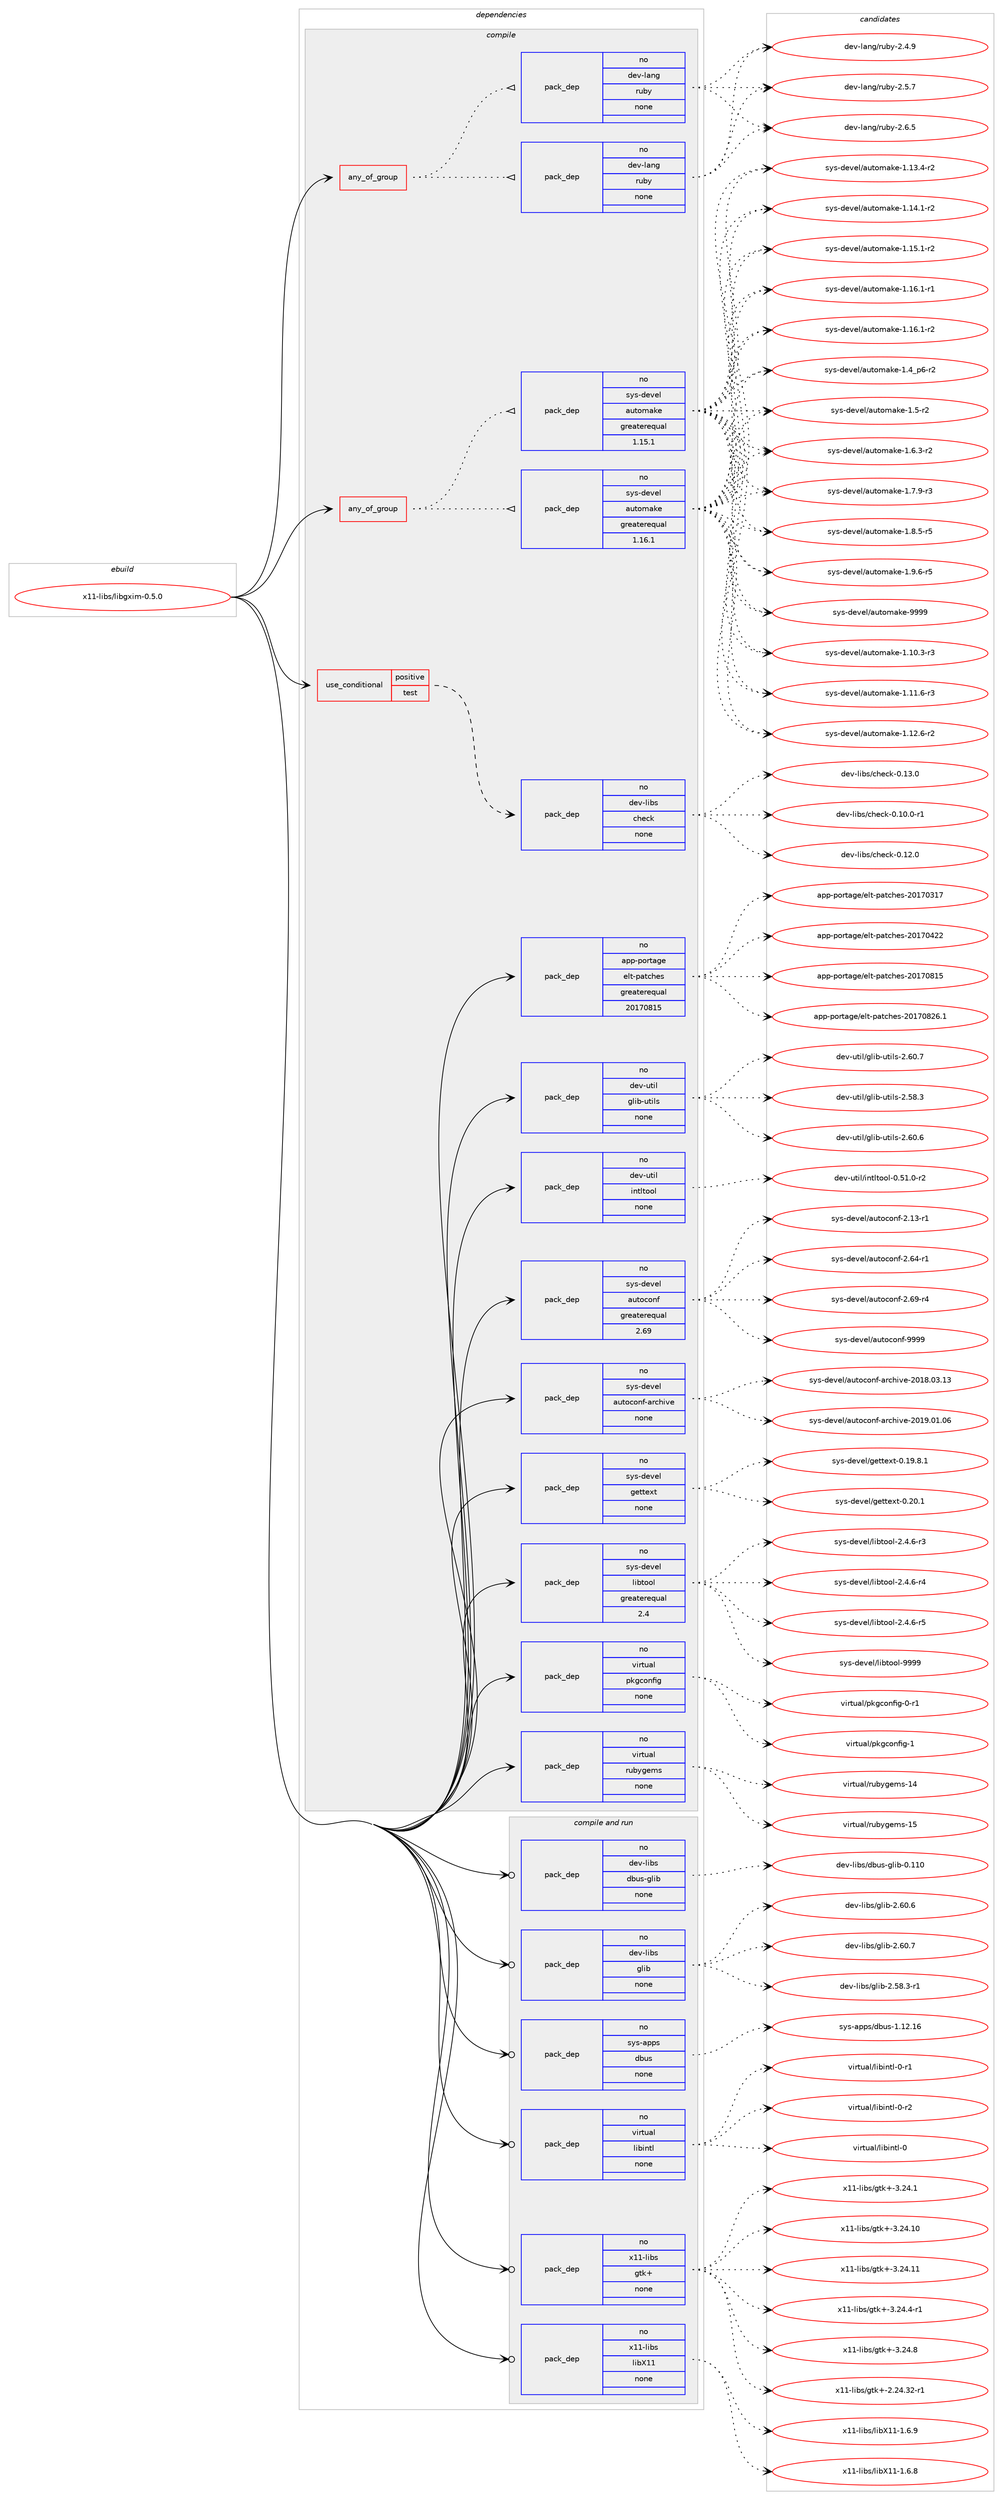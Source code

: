 digraph prolog {

# *************
# Graph options
# *************

newrank=true;
concentrate=true;
compound=true;
graph [rankdir=LR,fontname=Helvetica,fontsize=10,ranksep=1.5];#, ranksep=2.5, nodesep=0.2];
edge  [arrowhead=vee];
node  [fontname=Helvetica,fontsize=10];

# **********
# The ebuild
# **********

subgraph cluster_leftcol {
color=gray;
rank=same;
label=<<i>ebuild</i>>;
id [label="x11-libs/libgxim-0.5.0", color=red, width=4, href="../x11-libs/libgxim-0.5.0.svg"];
}

# ****************
# The dependencies
# ****************

subgraph cluster_midcol {
color=gray;
label=<<i>dependencies</i>>;
subgraph cluster_compile {
fillcolor="#eeeeee";
style=filled;
label=<<i>compile</i>>;
subgraph any15992 {
dependency916825 [label=<<TABLE BORDER="0" CELLBORDER="1" CELLSPACING="0" CELLPADDING="4"><TR><TD CELLPADDING="10">any_of_group</TD></TR></TABLE>>, shape=none, color=red];subgraph pack680795 {
dependency916826 [label=<<TABLE BORDER="0" CELLBORDER="1" CELLSPACING="0" CELLPADDING="4" WIDTH="220"><TR><TD ROWSPAN="6" CELLPADDING="30">pack_dep</TD></TR><TR><TD WIDTH="110">no</TD></TR><TR><TD>dev-lang</TD></TR><TR><TD>ruby</TD></TR><TR><TD>none</TD></TR><TR><TD></TD></TR></TABLE>>, shape=none, color=blue];
}
dependency916825:e -> dependency916826:w [weight=20,style="dotted",arrowhead="oinv"];
subgraph pack680796 {
dependency916827 [label=<<TABLE BORDER="0" CELLBORDER="1" CELLSPACING="0" CELLPADDING="4" WIDTH="220"><TR><TD ROWSPAN="6" CELLPADDING="30">pack_dep</TD></TR><TR><TD WIDTH="110">no</TD></TR><TR><TD>dev-lang</TD></TR><TR><TD>ruby</TD></TR><TR><TD>none</TD></TR><TR><TD></TD></TR></TABLE>>, shape=none, color=blue];
}
dependency916825:e -> dependency916827:w [weight=20,style="dotted",arrowhead="oinv"];
}
id:e -> dependency916825:w [weight=20,style="solid",arrowhead="vee"];
subgraph any15993 {
dependency916828 [label=<<TABLE BORDER="0" CELLBORDER="1" CELLSPACING="0" CELLPADDING="4"><TR><TD CELLPADDING="10">any_of_group</TD></TR></TABLE>>, shape=none, color=red];subgraph pack680797 {
dependency916829 [label=<<TABLE BORDER="0" CELLBORDER="1" CELLSPACING="0" CELLPADDING="4" WIDTH="220"><TR><TD ROWSPAN="6" CELLPADDING="30">pack_dep</TD></TR><TR><TD WIDTH="110">no</TD></TR><TR><TD>sys-devel</TD></TR><TR><TD>automake</TD></TR><TR><TD>greaterequal</TD></TR><TR><TD>1.16.1</TD></TR></TABLE>>, shape=none, color=blue];
}
dependency916828:e -> dependency916829:w [weight=20,style="dotted",arrowhead="oinv"];
subgraph pack680798 {
dependency916830 [label=<<TABLE BORDER="0" CELLBORDER="1" CELLSPACING="0" CELLPADDING="4" WIDTH="220"><TR><TD ROWSPAN="6" CELLPADDING="30">pack_dep</TD></TR><TR><TD WIDTH="110">no</TD></TR><TR><TD>sys-devel</TD></TR><TR><TD>automake</TD></TR><TR><TD>greaterequal</TD></TR><TR><TD>1.15.1</TD></TR></TABLE>>, shape=none, color=blue];
}
dependency916828:e -> dependency916830:w [weight=20,style="dotted",arrowhead="oinv"];
}
id:e -> dependency916828:w [weight=20,style="solid",arrowhead="vee"];
subgraph cond219451 {
dependency916831 [label=<<TABLE BORDER="0" CELLBORDER="1" CELLSPACING="0" CELLPADDING="4"><TR><TD ROWSPAN="3" CELLPADDING="10">use_conditional</TD></TR><TR><TD>positive</TD></TR><TR><TD>test</TD></TR></TABLE>>, shape=none, color=red];
subgraph pack680799 {
dependency916832 [label=<<TABLE BORDER="0" CELLBORDER="1" CELLSPACING="0" CELLPADDING="4" WIDTH="220"><TR><TD ROWSPAN="6" CELLPADDING="30">pack_dep</TD></TR><TR><TD WIDTH="110">no</TD></TR><TR><TD>dev-libs</TD></TR><TR><TD>check</TD></TR><TR><TD>none</TD></TR><TR><TD></TD></TR></TABLE>>, shape=none, color=blue];
}
dependency916831:e -> dependency916832:w [weight=20,style="dashed",arrowhead="vee"];
}
id:e -> dependency916831:w [weight=20,style="solid",arrowhead="vee"];
subgraph pack680800 {
dependency916833 [label=<<TABLE BORDER="0" CELLBORDER="1" CELLSPACING="0" CELLPADDING="4" WIDTH="220"><TR><TD ROWSPAN="6" CELLPADDING="30">pack_dep</TD></TR><TR><TD WIDTH="110">no</TD></TR><TR><TD>app-portage</TD></TR><TR><TD>elt-patches</TD></TR><TR><TD>greaterequal</TD></TR><TR><TD>20170815</TD></TR></TABLE>>, shape=none, color=blue];
}
id:e -> dependency916833:w [weight=20,style="solid",arrowhead="vee"];
subgraph pack680801 {
dependency916834 [label=<<TABLE BORDER="0" CELLBORDER="1" CELLSPACING="0" CELLPADDING="4" WIDTH="220"><TR><TD ROWSPAN="6" CELLPADDING="30">pack_dep</TD></TR><TR><TD WIDTH="110">no</TD></TR><TR><TD>dev-util</TD></TR><TR><TD>glib-utils</TD></TR><TR><TD>none</TD></TR><TR><TD></TD></TR></TABLE>>, shape=none, color=blue];
}
id:e -> dependency916834:w [weight=20,style="solid",arrowhead="vee"];
subgraph pack680802 {
dependency916835 [label=<<TABLE BORDER="0" CELLBORDER="1" CELLSPACING="0" CELLPADDING="4" WIDTH="220"><TR><TD ROWSPAN="6" CELLPADDING="30">pack_dep</TD></TR><TR><TD WIDTH="110">no</TD></TR><TR><TD>dev-util</TD></TR><TR><TD>intltool</TD></TR><TR><TD>none</TD></TR><TR><TD></TD></TR></TABLE>>, shape=none, color=blue];
}
id:e -> dependency916835:w [weight=20,style="solid",arrowhead="vee"];
subgraph pack680803 {
dependency916836 [label=<<TABLE BORDER="0" CELLBORDER="1" CELLSPACING="0" CELLPADDING="4" WIDTH="220"><TR><TD ROWSPAN="6" CELLPADDING="30">pack_dep</TD></TR><TR><TD WIDTH="110">no</TD></TR><TR><TD>sys-devel</TD></TR><TR><TD>autoconf</TD></TR><TR><TD>greaterequal</TD></TR><TR><TD>2.69</TD></TR></TABLE>>, shape=none, color=blue];
}
id:e -> dependency916836:w [weight=20,style="solid",arrowhead="vee"];
subgraph pack680804 {
dependency916837 [label=<<TABLE BORDER="0" CELLBORDER="1" CELLSPACING="0" CELLPADDING="4" WIDTH="220"><TR><TD ROWSPAN="6" CELLPADDING="30">pack_dep</TD></TR><TR><TD WIDTH="110">no</TD></TR><TR><TD>sys-devel</TD></TR><TR><TD>autoconf-archive</TD></TR><TR><TD>none</TD></TR><TR><TD></TD></TR></TABLE>>, shape=none, color=blue];
}
id:e -> dependency916837:w [weight=20,style="solid",arrowhead="vee"];
subgraph pack680805 {
dependency916838 [label=<<TABLE BORDER="0" CELLBORDER="1" CELLSPACING="0" CELLPADDING="4" WIDTH="220"><TR><TD ROWSPAN="6" CELLPADDING="30">pack_dep</TD></TR><TR><TD WIDTH="110">no</TD></TR><TR><TD>sys-devel</TD></TR><TR><TD>gettext</TD></TR><TR><TD>none</TD></TR><TR><TD></TD></TR></TABLE>>, shape=none, color=blue];
}
id:e -> dependency916838:w [weight=20,style="solid",arrowhead="vee"];
subgraph pack680806 {
dependency916839 [label=<<TABLE BORDER="0" CELLBORDER="1" CELLSPACING="0" CELLPADDING="4" WIDTH="220"><TR><TD ROWSPAN="6" CELLPADDING="30">pack_dep</TD></TR><TR><TD WIDTH="110">no</TD></TR><TR><TD>sys-devel</TD></TR><TR><TD>libtool</TD></TR><TR><TD>greaterequal</TD></TR><TR><TD>2.4</TD></TR></TABLE>>, shape=none, color=blue];
}
id:e -> dependency916839:w [weight=20,style="solid",arrowhead="vee"];
subgraph pack680807 {
dependency916840 [label=<<TABLE BORDER="0" CELLBORDER="1" CELLSPACING="0" CELLPADDING="4" WIDTH="220"><TR><TD ROWSPAN="6" CELLPADDING="30">pack_dep</TD></TR><TR><TD WIDTH="110">no</TD></TR><TR><TD>virtual</TD></TR><TR><TD>pkgconfig</TD></TR><TR><TD>none</TD></TR><TR><TD></TD></TR></TABLE>>, shape=none, color=blue];
}
id:e -> dependency916840:w [weight=20,style="solid",arrowhead="vee"];
subgraph pack680808 {
dependency916841 [label=<<TABLE BORDER="0" CELLBORDER="1" CELLSPACING="0" CELLPADDING="4" WIDTH="220"><TR><TD ROWSPAN="6" CELLPADDING="30">pack_dep</TD></TR><TR><TD WIDTH="110">no</TD></TR><TR><TD>virtual</TD></TR><TR><TD>rubygems</TD></TR><TR><TD>none</TD></TR><TR><TD></TD></TR></TABLE>>, shape=none, color=blue];
}
id:e -> dependency916841:w [weight=20,style="solid",arrowhead="vee"];
}
subgraph cluster_compileandrun {
fillcolor="#eeeeee";
style=filled;
label=<<i>compile and run</i>>;
subgraph pack680809 {
dependency916842 [label=<<TABLE BORDER="0" CELLBORDER="1" CELLSPACING="0" CELLPADDING="4" WIDTH="220"><TR><TD ROWSPAN="6" CELLPADDING="30">pack_dep</TD></TR><TR><TD WIDTH="110">no</TD></TR><TR><TD>dev-libs</TD></TR><TR><TD>dbus-glib</TD></TR><TR><TD>none</TD></TR><TR><TD></TD></TR></TABLE>>, shape=none, color=blue];
}
id:e -> dependency916842:w [weight=20,style="solid",arrowhead="odotvee"];
subgraph pack680810 {
dependency916843 [label=<<TABLE BORDER="0" CELLBORDER="1" CELLSPACING="0" CELLPADDING="4" WIDTH="220"><TR><TD ROWSPAN="6" CELLPADDING="30">pack_dep</TD></TR><TR><TD WIDTH="110">no</TD></TR><TR><TD>dev-libs</TD></TR><TR><TD>glib</TD></TR><TR><TD>none</TD></TR><TR><TD></TD></TR></TABLE>>, shape=none, color=blue];
}
id:e -> dependency916843:w [weight=20,style="solid",arrowhead="odotvee"];
subgraph pack680811 {
dependency916844 [label=<<TABLE BORDER="0" CELLBORDER="1" CELLSPACING="0" CELLPADDING="4" WIDTH="220"><TR><TD ROWSPAN="6" CELLPADDING="30">pack_dep</TD></TR><TR><TD WIDTH="110">no</TD></TR><TR><TD>sys-apps</TD></TR><TR><TD>dbus</TD></TR><TR><TD>none</TD></TR><TR><TD></TD></TR></TABLE>>, shape=none, color=blue];
}
id:e -> dependency916844:w [weight=20,style="solid",arrowhead="odotvee"];
subgraph pack680812 {
dependency916845 [label=<<TABLE BORDER="0" CELLBORDER="1" CELLSPACING="0" CELLPADDING="4" WIDTH="220"><TR><TD ROWSPAN="6" CELLPADDING="30">pack_dep</TD></TR><TR><TD WIDTH="110">no</TD></TR><TR><TD>virtual</TD></TR><TR><TD>libintl</TD></TR><TR><TD>none</TD></TR><TR><TD></TD></TR></TABLE>>, shape=none, color=blue];
}
id:e -> dependency916845:w [weight=20,style="solid",arrowhead="odotvee"];
subgraph pack680813 {
dependency916846 [label=<<TABLE BORDER="0" CELLBORDER="1" CELLSPACING="0" CELLPADDING="4" WIDTH="220"><TR><TD ROWSPAN="6" CELLPADDING="30">pack_dep</TD></TR><TR><TD WIDTH="110">no</TD></TR><TR><TD>x11-libs</TD></TR><TR><TD>gtk+</TD></TR><TR><TD>none</TD></TR><TR><TD></TD></TR></TABLE>>, shape=none, color=blue];
}
id:e -> dependency916846:w [weight=20,style="solid",arrowhead="odotvee"];
subgraph pack680814 {
dependency916847 [label=<<TABLE BORDER="0" CELLBORDER="1" CELLSPACING="0" CELLPADDING="4" WIDTH="220"><TR><TD ROWSPAN="6" CELLPADDING="30">pack_dep</TD></TR><TR><TD WIDTH="110">no</TD></TR><TR><TD>x11-libs</TD></TR><TR><TD>libX11</TD></TR><TR><TD>none</TD></TR><TR><TD></TD></TR></TABLE>>, shape=none, color=blue];
}
id:e -> dependency916847:w [weight=20,style="solid",arrowhead="odotvee"];
}
subgraph cluster_run {
fillcolor="#eeeeee";
style=filled;
label=<<i>run</i>>;
}
}

# **************
# The candidates
# **************

subgraph cluster_choices {
rank=same;
color=gray;
label=<<i>candidates</i>>;

subgraph choice680795 {
color=black;
nodesep=1;
choice10010111845108971101034711411798121455046524657 [label="dev-lang/ruby-2.4.9", color=red, width=4,href="../dev-lang/ruby-2.4.9.svg"];
choice10010111845108971101034711411798121455046534655 [label="dev-lang/ruby-2.5.7", color=red, width=4,href="../dev-lang/ruby-2.5.7.svg"];
choice10010111845108971101034711411798121455046544653 [label="dev-lang/ruby-2.6.5", color=red, width=4,href="../dev-lang/ruby-2.6.5.svg"];
dependency916826:e -> choice10010111845108971101034711411798121455046524657:w [style=dotted,weight="100"];
dependency916826:e -> choice10010111845108971101034711411798121455046534655:w [style=dotted,weight="100"];
dependency916826:e -> choice10010111845108971101034711411798121455046544653:w [style=dotted,weight="100"];
}
subgraph choice680796 {
color=black;
nodesep=1;
choice10010111845108971101034711411798121455046524657 [label="dev-lang/ruby-2.4.9", color=red, width=4,href="../dev-lang/ruby-2.4.9.svg"];
choice10010111845108971101034711411798121455046534655 [label="dev-lang/ruby-2.5.7", color=red, width=4,href="../dev-lang/ruby-2.5.7.svg"];
choice10010111845108971101034711411798121455046544653 [label="dev-lang/ruby-2.6.5", color=red, width=4,href="../dev-lang/ruby-2.6.5.svg"];
dependency916827:e -> choice10010111845108971101034711411798121455046524657:w [style=dotted,weight="100"];
dependency916827:e -> choice10010111845108971101034711411798121455046534655:w [style=dotted,weight="100"];
dependency916827:e -> choice10010111845108971101034711411798121455046544653:w [style=dotted,weight="100"];
}
subgraph choice680797 {
color=black;
nodesep=1;
choice11512111545100101118101108479711711611110997107101454946494846514511451 [label="sys-devel/automake-1.10.3-r3", color=red, width=4,href="../sys-devel/automake-1.10.3-r3.svg"];
choice11512111545100101118101108479711711611110997107101454946494946544511451 [label="sys-devel/automake-1.11.6-r3", color=red, width=4,href="../sys-devel/automake-1.11.6-r3.svg"];
choice11512111545100101118101108479711711611110997107101454946495046544511450 [label="sys-devel/automake-1.12.6-r2", color=red, width=4,href="../sys-devel/automake-1.12.6-r2.svg"];
choice11512111545100101118101108479711711611110997107101454946495146524511450 [label="sys-devel/automake-1.13.4-r2", color=red, width=4,href="../sys-devel/automake-1.13.4-r2.svg"];
choice11512111545100101118101108479711711611110997107101454946495246494511450 [label="sys-devel/automake-1.14.1-r2", color=red, width=4,href="../sys-devel/automake-1.14.1-r2.svg"];
choice11512111545100101118101108479711711611110997107101454946495346494511450 [label="sys-devel/automake-1.15.1-r2", color=red, width=4,href="../sys-devel/automake-1.15.1-r2.svg"];
choice11512111545100101118101108479711711611110997107101454946495446494511449 [label="sys-devel/automake-1.16.1-r1", color=red, width=4,href="../sys-devel/automake-1.16.1-r1.svg"];
choice11512111545100101118101108479711711611110997107101454946495446494511450 [label="sys-devel/automake-1.16.1-r2", color=red, width=4,href="../sys-devel/automake-1.16.1-r2.svg"];
choice115121115451001011181011084797117116111109971071014549465295112544511450 [label="sys-devel/automake-1.4_p6-r2", color=red, width=4,href="../sys-devel/automake-1.4_p6-r2.svg"];
choice11512111545100101118101108479711711611110997107101454946534511450 [label="sys-devel/automake-1.5-r2", color=red, width=4,href="../sys-devel/automake-1.5-r2.svg"];
choice115121115451001011181011084797117116111109971071014549465446514511450 [label="sys-devel/automake-1.6.3-r2", color=red, width=4,href="../sys-devel/automake-1.6.3-r2.svg"];
choice115121115451001011181011084797117116111109971071014549465546574511451 [label="sys-devel/automake-1.7.9-r3", color=red, width=4,href="../sys-devel/automake-1.7.9-r3.svg"];
choice115121115451001011181011084797117116111109971071014549465646534511453 [label="sys-devel/automake-1.8.5-r5", color=red, width=4,href="../sys-devel/automake-1.8.5-r5.svg"];
choice115121115451001011181011084797117116111109971071014549465746544511453 [label="sys-devel/automake-1.9.6-r5", color=red, width=4,href="../sys-devel/automake-1.9.6-r5.svg"];
choice115121115451001011181011084797117116111109971071014557575757 [label="sys-devel/automake-9999", color=red, width=4,href="../sys-devel/automake-9999.svg"];
dependency916829:e -> choice11512111545100101118101108479711711611110997107101454946494846514511451:w [style=dotted,weight="100"];
dependency916829:e -> choice11512111545100101118101108479711711611110997107101454946494946544511451:w [style=dotted,weight="100"];
dependency916829:e -> choice11512111545100101118101108479711711611110997107101454946495046544511450:w [style=dotted,weight="100"];
dependency916829:e -> choice11512111545100101118101108479711711611110997107101454946495146524511450:w [style=dotted,weight="100"];
dependency916829:e -> choice11512111545100101118101108479711711611110997107101454946495246494511450:w [style=dotted,weight="100"];
dependency916829:e -> choice11512111545100101118101108479711711611110997107101454946495346494511450:w [style=dotted,weight="100"];
dependency916829:e -> choice11512111545100101118101108479711711611110997107101454946495446494511449:w [style=dotted,weight="100"];
dependency916829:e -> choice11512111545100101118101108479711711611110997107101454946495446494511450:w [style=dotted,weight="100"];
dependency916829:e -> choice115121115451001011181011084797117116111109971071014549465295112544511450:w [style=dotted,weight="100"];
dependency916829:e -> choice11512111545100101118101108479711711611110997107101454946534511450:w [style=dotted,weight="100"];
dependency916829:e -> choice115121115451001011181011084797117116111109971071014549465446514511450:w [style=dotted,weight="100"];
dependency916829:e -> choice115121115451001011181011084797117116111109971071014549465546574511451:w [style=dotted,weight="100"];
dependency916829:e -> choice115121115451001011181011084797117116111109971071014549465646534511453:w [style=dotted,weight="100"];
dependency916829:e -> choice115121115451001011181011084797117116111109971071014549465746544511453:w [style=dotted,weight="100"];
dependency916829:e -> choice115121115451001011181011084797117116111109971071014557575757:w [style=dotted,weight="100"];
}
subgraph choice680798 {
color=black;
nodesep=1;
choice11512111545100101118101108479711711611110997107101454946494846514511451 [label="sys-devel/automake-1.10.3-r3", color=red, width=4,href="../sys-devel/automake-1.10.3-r3.svg"];
choice11512111545100101118101108479711711611110997107101454946494946544511451 [label="sys-devel/automake-1.11.6-r3", color=red, width=4,href="../sys-devel/automake-1.11.6-r3.svg"];
choice11512111545100101118101108479711711611110997107101454946495046544511450 [label="sys-devel/automake-1.12.6-r2", color=red, width=4,href="../sys-devel/automake-1.12.6-r2.svg"];
choice11512111545100101118101108479711711611110997107101454946495146524511450 [label="sys-devel/automake-1.13.4-r2", color=red, width=4,href="../sys-devel/automake-1.13.4-r2.svg"];
choice11512111545100101118101108479711711611110997107101454946495246494511450 [label="sys-devel/automake-1.14.1-r2", color=red, width=4,href="../sys-devel/automake-1.14.1-r2.svg"];
choice11512111545100101118101108479711711611110997107101454946495346494511450 [label="sys-devel/automake-1.15.1-r2", color=red, width=4,href="../sys-devel/automake-1.15.1-r2.svg"];
choice11512111545100101118101108479711711611110997107101454946495446494511449 [label="sys-devel/automake-1.16.1-r1", color=red, width=4,href="../sys-devel/automake-1.16.1-r1.svg"];
choice11512111545100101118101108479711711611110997107101454946495446494511450 [label="sys-devel/automake-1.16.1-r2", color=red, width=4,href="../sys-devel/automake-1.16.1-r2.svg"];
choice115121115451001011181011084797117116111109971071014549465295112544511450 [label="sys-devel/automake-1.4_p6-r2", color=red, width=4,href="../sys-devel/automake-1.4_p6-r2.svg"];
choice11512111545100101118101108479711711611110997107101454946534511450 [label="sys-devel/automake-1.5-r2", color=red, width=4,href="../sys-devel/automake-1.5-r2.svg"];
choice115121115451001011181011084797117116111109971071014549465446514511450 [label="sys-devel/automake-1.6.3-r2", color=red, width=4,href="../sys-devel/automake-1.6.3-r2.svg"];
choice115121115451001011181011084797117116111109971071014549465546574511451 [label="sys-devel/automake-1.7.9-r3", color=red, width=4,href="../sys-devel/automake-1.7.9-r3.svg"];
choice115121115451001011181011084797117116111109971071014549465646534511453 [label="sys-devel/automake-1.8.5-r5", color=red, width=4,href="../sys-devel/automake-1.8.5-r5.svg"];
choice115121115451001011181011084797117116111109971071014549465746544511453 [label="sys-devel/automake-1.9.6-r5", color=red, width=4,href="../sys-devel/automake-1.9.6-r5.svg"];
choice115121115451001011181011084797117116111109971071014557575757 [label="sys-devel/automake-9999", color=red, width=4,href="../sys-devel/automake-9999.svg"];
dependency916830:e -> choice11512111545100101118101108479711711611110997107101454946494846514511451:w [style=dotted,weight="100"];
dependency916830:e -> choice11512111545100101118101108479711711611110997107101454946494946544511451:w [style=dotted,weight="100"];
dependency916830:e -> choice11512111545100101118101108479711711611110997107101454946495046544511450:w [style=dotted,weight="100"];
dependency916830:e -> choice11512111545100101118101108479711711611110997107101454946495146524511450:w [style=dotted,weight="100"];
dependency916830:e -> choice11512111545100101118101108479711711611110997107101454946495246494511450:w [style=dotted,weight="100"];
dependency916830:e -> choice11512111545100101118101108479711711611110997107101454946495346494511450:w [style=dotted,weight="100"];
dependency916830:e -> choice11512111545100101118101108479711711611110997107101454946495446494511449:w [style=dotted,weight="100"];
dependency916830:e -> choice11512111545100101118101108479711711611110997107101454946495446494511450:w [style=dotted,weight="100"];
dependency916830:e -> choice115121115451001011181011084797117116111109971071014549465295112544511450:w [style=dotted,weight="100"];
dependency916830:e -> choice11512111545100101118101108479711711611110997107101454946534511450:w [style=dotted,weight="100"];
dependency916830:e -> choice115121115451001011181011084797117116111109971071014549465446514511450:w [style=dotted,weight="100"];
dependency916830:e -> choice115121115451001011181011084797117116111109971071014549465546574511451:w [style=dotted,weight="100"];
dependency916830:e -> choice115121115451001011181011084797117116111109971071014549465646534511453:w [style=dotted,weight="100"];
dependency916830:e -> choice115121115451001011181011084797117116111109971071014549465746544511453:w [style=dotted,weight="100"];
dependency916830:e -> choice115121115451001011181011084797117116111109971071014557575757:w [style=dotted,weight="100"];
}
subgraph choice680799 {
color=black;
nodesep=1;
choice1001011184510810598115479910410199107454846494846484511449 [label="dev-libs/check-0.10.0-r1", color=red, width=4,href="../dev-libs/check-0.10.0-r1.svg"];
choice100101118451081059811547991041019910745484649504648 [label="dev-libs/check-0.12.0", color=red, width=4,href="../dev-libs/check-0.12.0.svg"];
choice100101118451081059811547991041019910745484649514648 [label="dev-libs/check-0.13.0", color=red, width=4,href="../dev-libs/check-0.13.0.svg"];
dependency916832:e -> choice1001011184510810598115479910410199107454846494846484511449:w [style=dotted,weight="100"];
dependency916832:e -> choice100101118451081059811547991041019910745484649504648:w [style=dotted,weight="100"];
dependency916832:e -> choice100101118451081059811547991041019910745484649514648:w [style=dotted,weight="100"];
}
subgraph choice680800 {
color=black;
nodesep=1;
choice97112112451121111141169710310147101108116451129711699104101115455048495548514955 [label="app-portage/elt-patches-20170317", color=red, width=4,href="../app-portage/elt-patches-20170317.svg"];
choice97112112451121111141169710310147101108116451129711699104101115455048495548525050 [label="app-portage/elt-patches-20170422", color=red, width=4,href="../app-portage/elt-patches-20170422.svg"];
choice97112112451121111141169710310147101108116451129711699104101115455048495548564953 [label="app-portage/elt-patches-20170815", color=red, width=4,href="../app-portage/elt-patches-20170815.svg"];
choice971121124511211111411697103101471011081164511297116991041011154550484955485650544649 [label="app-portage/elt-patches-20170826.1", color=red, width=4,href="../app-portage/elt-patches-20170826.1.svg"];
dependency916833:e -> choice97112112451121111141169710310147101108116451129711699104101115455048495548514955:w [style=dotted,weight="100"];
dependency916833:e -> choice97112112451121111141169710310147101108116451129711699104101115455048495548525050:w [style=dotted,weight="100"];
dependency916833:e -> choice97112112451121111141169710310147101108116451129711699104101115455048495548564953:w [style=dotted,weight="100"];
dependency916833:e -> choice971121124511211111411697103101471011081164511297116991041011154550484955485650544649:w [style=dotted,weight="100"];
}
subgraph choice680801 {
color=black;
nodesep=1;
choice1001011184511711610510847103108105984511711610510811545504653564651 [label="dev-util/glib-utils-2.58.3", color=red, width=4,href="../dev-util/glib-utils-2.58.3.svg"];
choice1001011184511711610510847103108105984511711610510811545504654484654 [label="dev-util/glib-utils-2.60.6", color=red, width=4,href="../dev-util/glib-utils-2.60.6.svg"];
choice1001011184511711610510847103108105984511711610510811545504654484655 [label="dev-util/glib-utils-2.60.7", color=red, width=4,href="../dev-util/glib-utils-2.60.7.svg"];
dependency916834:e -> choice1001011184511711610510847103108105984511711610510811545504653564651:w [style=dotted,weight="100"];
dependency916834:e -> choice1001011184511711610510847103108105984511711610510811545504654484654:w [style=dotted,weight="100"];
dependency916834:e -> choice1001011184511711610510847103108105984511711610510811545504654484655:w [style=dotted,weight="100"];
}
subgraph choice680802 {
color=black;
nodesep=1;
choice1001011184511711610510847105110116108116111111108454846534946484511450 [label="dev-util/intltool-0.51.0-r2", color=red, width=4,href="../dev-util/intltool-0.51.0-r2.svg"];
dependency916835:e -> choice1001011184511711610510847105110116108116111111108454846534946484511450:w [style=dotted,weight="100"];
}
subgraph choice680803 {
color=black;
nodesep=1;
choice1151211154510010111810110847971171161119911111010245504649514511449 [label="sys-devel/autoconf-2.13-r1", color=red, width=4,href="../sys-devel/autoconf-2.13-r1.svg"];
choice1151211154510010111810110847971171161119911111010245504654524511449 [label="sys-devel/autoconf-2.64-r1", color=red, width=4,href="../sys-devel/autoconf-2.64-r1.svg"];
choice1151211154510010111810110847971171161119911111010245504654574511452 [label="sys-devel/autoconf-2.69-r4", color=red, width=4,href="../sys-devel/autoconf-2.69-r4.svg"];
choice115121115451001011181011084797117116111991111101024557575757 [label="sys-devel/autoconf-9999", color=red, width=4,href="../sys-devel/autoconf-9999.svg"];
dependency916836:e -> choice1151211154510010111810110847971171161119911111010245504649514511449:w [style=dotted,weight="100"];
dependency916836:e -> choice1151211154510010111810110847971171161119911111010245504654524511449:w [style=dotted,weight="100"];
dependency916836:e -> choice1151211154510010111810110847971171161119911111010245504654574511452:w [style=dotted,weight="100"];
dependency916836:e -> choice115121115451001011181011084797117116111991111101024557575757:w [style=dotted,weight="100"];
}
subgraph choice680804 {
color=black;
nodesep=1;
choice115121115451001011181011084797117116111991111101024597114991041051181014550484956464851464951 [label="sys-devel/autoconf-archive-2018.03.13", color=red, width=4,href="../sys-devel/autoconf-archive-2018.03.13.svg"];
choice115121115451001011181011084797117116111991111101024597114991041051181014550484957464849464854 [label="sys-devel/autoconf-archive-2019.01.06", color=red, width=4,href="../sys-devel/autoconf-archive-2019.01.06.svg"];
dependency916837:e -> choice115121115451001011181011084797117116111991111101024597114991041051181014550484956464851464951:w [style=dotted,weight="100"];
dependency916837:e -> choice115121115451001011181011084797117116111991111101024597114991041051181014550484957464849464854:w [style=dotted,weight="100"];
}
subgraph choice680805 {
color=black;
nodesep=1;
choice1151211154510010111810110847103101116116101120116454846495746564649 [label="sys-devel/gettext-0.19.8.1", color=red, width=4,href="../sys-devel/gettext-0.19.8.1.svg"];
choice115121115451001011181011084710310111611610112011645484650484649 [label="sys-devel/gettext-0.20.1", color=red, width=4,href="../sys-devel/gettext-0.20.1.svg"];
dependency916838:e -> choice1151211154510010111810110847103101116116101120116454846495746564649:w [style=dotted,weight="100"];
dependency916838:e -> choice115121115451001011181011084710310111611610112011645484650484649:w [style=dotted,weight="100"];
}
subgraph choice680806 {
color=black;
nodesep=1;
choice1151211154510010111810110847108105981161111111084550465246544511451 [label="sys-devel/libtool-2.4.6-r3", color=red, width=4,href="../sys-devel/libtool-2.4.6-r3.svg"];
choice1151211154510010111810110847108105981161111111084550465246544511452 [label="sys-devel/libtool-2.4.6-r4", color=red, width=4,href="../sys-devel/libtool-2.4.6-r4.svg"];
choice1151211154510010111810110847108105981161111111084550465246544511453 [label="sys-devel/libtool-2.4.6-r5", color=red, width=4,href="../sys-devel/libtool-2.4.6-r5.svg"];
choice1151211154510010111810110847108105981161111111084557575757 [label="sys-devel/libtool-9999", color=red, width=4,href="../sys-devel/libtool-9999.svg"];
dependency916839:e -> choice1151211154510010111810110847108105981161111111084550465246544511451:w [style=dotted,weight="100"];
dependency916839:e -> choice1151211154510010111810110847108105981161111111084550465246544511452:w [style=dotted,weight="100"];
dependency916839:e -> choice1151211154510010111810110847108105981161111111084550465246544511453:w [style=dotted,weight="100"];
dependency916839:e -> choice1151211154510010111810110847108105981161111111084557575757:w [style=dotted,weight="100"];
}
subgraph choice680807 {
color=black;
nodesep=1;
choice11810511411611797108471121071039911111010210510345484511449 [label="virtual/pkgconfig-0-r1", color=red, width=4,href="../virtual/pkgconfig-0-r1.svg"];
choice1181051141161179710847112107103991111101021051034549 [label="virtual/pkgconfig-1", color=red, width=4,href="../virtual/pkgconfig-1.svg"];
dependency916840:e -> choice11810511411611797108471121071039911111010210510345484511449:w [style=dotted,weight="100"];
dependency916840:e -> choice1181051141161179710847112107103991111101021051034549:w [style=dotted,weight="100"];
}
subgraph choice680808 {
color=black;
nodesep=1;
choice118105114116117971084711411798121103101109115454952 [label="virtual/rubygems-14", color=red, width=4,href="../virtual/rubygems-14.svg"];
choice118105114116117971084711411798121103101109115454953 [label="virtual/rubygems-15", color=red, width=4,href="../virtual/rubygems-15.svg"];
dependency916841:e -> choice118105114116117971084711411798121103101109115454952:w [style=dotted,weight="100"];
dependency916841:e -> choice118105114116117971084711411798121103101109115454953:w [style=dotted,weight="100"];
}
subgraph choice680809 {
color=black;
nodesep=1;
choice100101118451081059811547100981171154510310810598454846494948 [label="dev-libs/dbus-glib-0.110", color=red, width=4,href="../dev-libs/dbus-glib-0.110.svg"];
dependency916842:e -> choice100101118451081059811547100981171154510310810598454846494948:w [style=dotted,weight="100"];
}
subgraph choice680810 {
color=black;
nodesep=1;
choice10010111845108105981154710310810598455046535646514511449 [label="dev-libs/glib-2.58.3-r1", color=red, width=4,href="../dev-libs/glib-2.58.3-r1.svg"];
choice1001011184510810598115471031081059845504654484654 [label="dev-libs/glib-2.60.6", color=red, width=4,href="../dev-libs/glib-2.60.6.svg"];
choice1001011184510810598115471031081059845504654484655 [label="dev-libs/glib-2.60.7", color=red, width=4,href="../dev-libs/glib-2.60.7.svg"];
dependency916843:e -> choice10010111845108105981154710310810598455046535646514511449:w [style=dotted,weight="100"];
dependency916843:e -> choice1001011184510810598115471031081059845504654484654:w [style=dotted,weight="100"];
dependency916843:e -> choice1001011184510810598115471031081059845504654484655:w [style=dotted,weight="100"];
}
subgraph choice680811 {
color=black;
nodesep=1;
choice115121115459711211211547100981171154549464950464954 [label="sys-apps/dbus-1.12.16", color=red, width=4,href="../sys-apps/dbus-1.12.16.svg"];
dependency916844:e -> choice115121115459711211211547100981171154549464950464954:w [style=dotted,weight="100"];
}
subgraph choice680812 {
color=black;
nodesep=1;
choice1181051141161179710847108105981051101161084548 [label="virtual/libintl-0", color=red, width=4,href="../virtual/libintl-0.svg"];
choice11810511411611797108471081059810511011610845484511449 [label="virtual/libintl-0-r1", color=red, width=4,href="../virtual/libintl-0-r1.svg"];
choice11810511411611797108471081059810511011610845484511450 [label="virtual/libintl-0-r2", color=red, width=4,href="../virtual/libintl-0-r2.svg"];
dependency916845:e -> choice1181051141161179710847108105981051101161084548:w [style=dotted,weight="100"];
dependency916845:e -> choice11810511411611797108471081059810511011610845484511449:w [style=dotted,weight="100"];
dependency916845:e -> choice11810511411611797108471081059810511011610845484511450:w [style=dotted,weight="100"];
}
subgraph choice680813 {
color=black;
nodesep=1;
choice12049494510810598115471031161074345504650524651504511449 [label="x11-libs/gtk+-2.24.32-r1", color=red, width=4,href="../x11-libs/gtk+-2.24.32-r1.svg"];
choice12049494510810598115471031161074345514650524649 [label="x11-libs/gtk+-3.24.1", color=red, width=4,href="../x11-libs/gtk+-3.24.1.svg"];
choice1204949451081059811547103116107434551465052464948 [label="x11-libs/gtk+-3.24.10", color=red, width=4,href="../x11-libs/gtk+-3.24.10.svg"];
choice1204949451081059811547103116107434551465052464949 [label="x11-libs/gtk+-3.24.11", color=red, width=4,href="../x11-libs/gtk+-3.24.11.svg"];
choice120494945108105981154710311610743455146505246524511449 [label="x11-libs/gtk+-3.24.4-r1", color=red, width=4,href="../x11-libs/gtk+-3.24.4-r1.svg"];
choice12049494510810598115471031161074345514650524656 [label="x11-libs/gtk+-3.24.8", color=red, width=4,href="../x11-libs/gtk+-3.24.8.svg"];
dependency916846:e -> choice12049494510810598115471031161074345504650524651504511449:w [style=dotted,weight="100"];
dependency916846:e -> choice12049494510810598115471031161074345514650524649:w [style=dotted,weight="100"];
dependency916846:e -> choice1204949451081059811547103116107434551465052464948:w [style=dotted,weight="100"];
dependency916846:e -> choice1204949451081059811547103116107434551465052464949:w [style=dotted,weight="100"];
dependency916846:e -> choice120494945108105981154710311610743455146505246524511449:w [style=dotted,weight="100"];
dependency916846:e -> choice12049494510810598115471031161074345514650524656:w [style=dotted,weight="100"];
}
subgraph choice680814 {
color=black;
nodesep=1;
choice120494945108105981154710810598884949454946544656 [label="x11-libs/libX11-1.6.8", color=red, width=4,href="../x11-libs/libX11-1.6.8.svg"];
choice120494945108105981154710810598884949454946544657 [label="x11-libs/libX11-1.6.9", color=red, width=4,href="../x11-libs/libX11-1.6.9.svg"];
dependency916847:e -> choice120494945108105981154710810598884949454946544656:w [style=dotted,weight="100"];
dependency916847:e -> choice120494945108105981154710810598884949454946544657:w [style=dotted,weight="100"];
}
}

}
